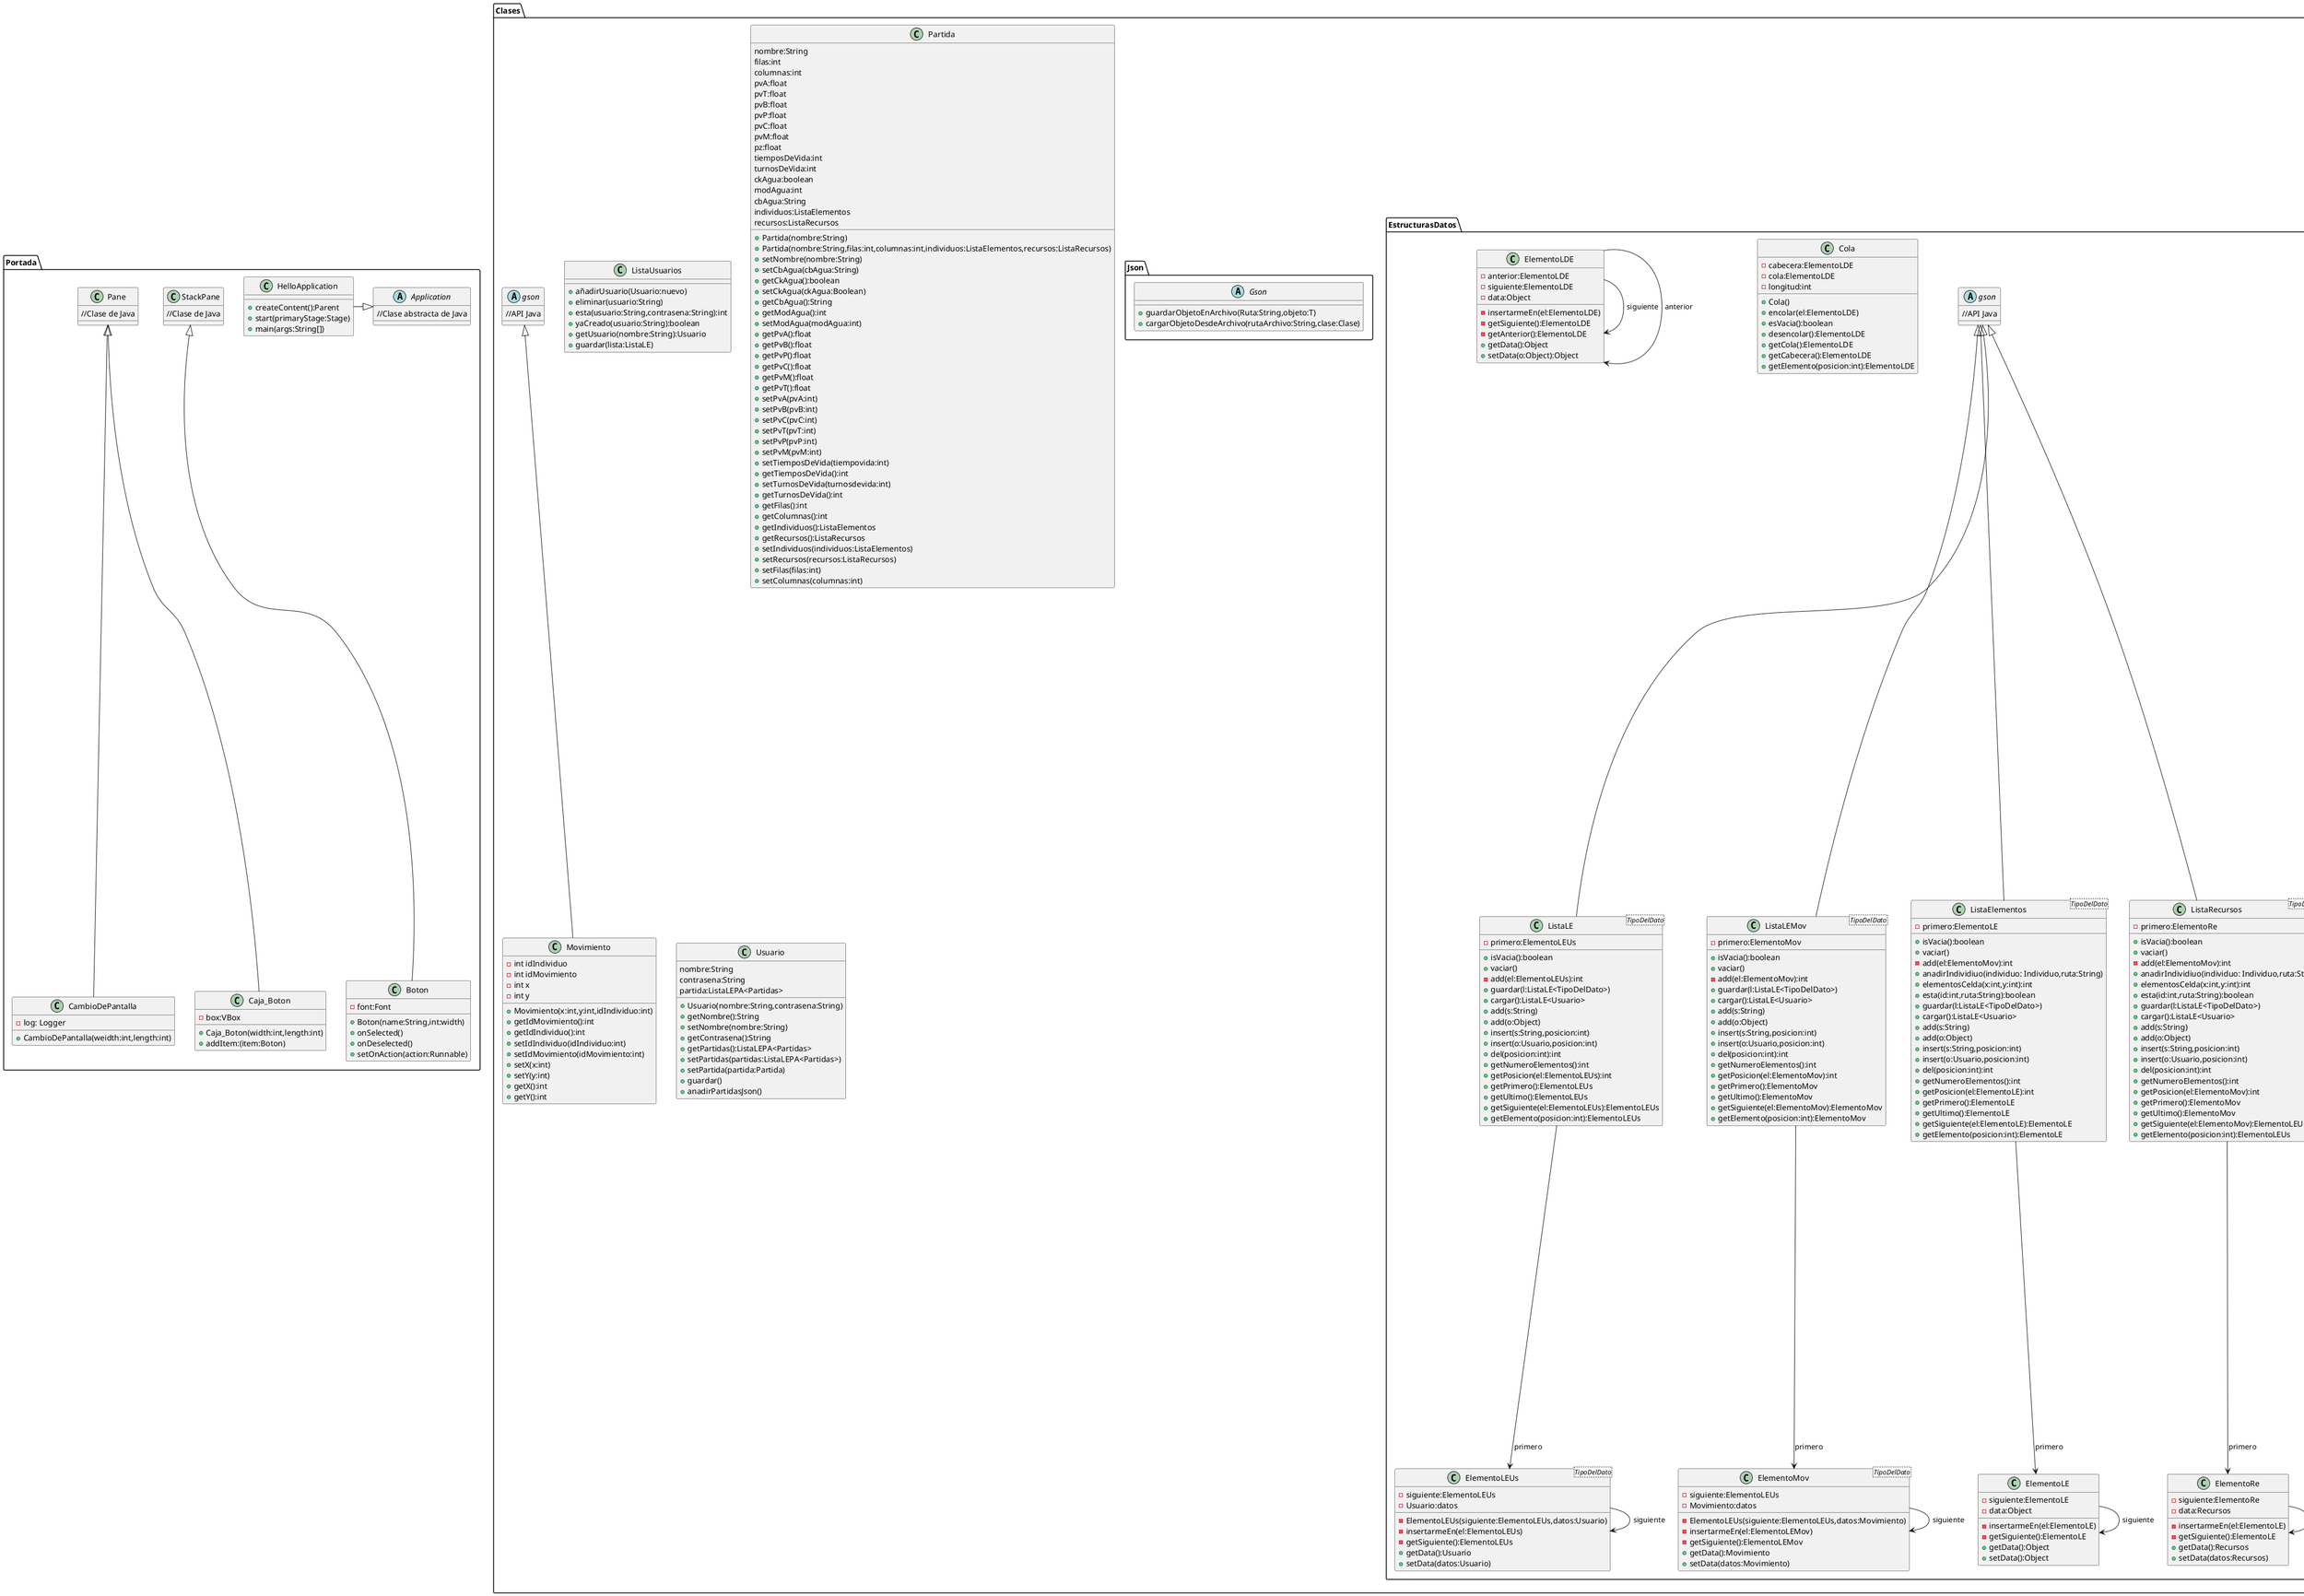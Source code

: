 @startuml
    folder Portada {
    class HelloApplication{
    +createContent():Parent
    +start(primaryStage:Stage)
    +main(args:String[])
    }
    HelloApplication-|> Application
    abstract class Application{
    //Clase abstracta de Java
    }
    class StackPane{
        //Clase de Java
        }
    class CambioDePantalla extends Pane{
    -log: Logger
    +CambioDePantalla(weidth:int,length:int)
    }
    class Pane{
    //Clase de Java
    }

    class Caja_Boton extends Pane{
        -box:VBox
        +Caja_Boton(width:int,length:int)
        +addItem:(item:Boton)
        }
    class Boton extends StackPane {
        -font:Font
            + Boton(name:String,int:width)
            +onSelected()
            +onDeselected()
            +setOnAction(action:Runnable)
        }
    }

    folder InicioSesionNP{
        interface Initializable{
        //Interfaz de Java
        }
        class InicioSesionControladorCP() implements Initializable{
        -textFieldNombre:TextField
        -textFielContraseña:PassWordField
        - model:InicioSesionPropertiesNP
        +onMiBotonRegistrarseClick()
        +setStage(s:Stage)
        +onMiBotonJugarClick()
        +updateGUIwithModel()
        +initialize(location:URL, resources:ResourceBundle)
        +loadUserData(parametrosData:InicioSesionPropertiesNP)
        }
        class InicioSesionModelNP{
        -usuario=" ":String
        -contrasena=" ":String
        +IniciosesionModelNP(nombre:String,contrasena:String)
        +IniciosesionModelNP()
        +getUsuario():String
        +setUsuario(usuario:String)
        +getContraseña():String
        +setContraseña(contrasena:String)
        }

        class InicioSesionPropertiesNP{
        -original:InicioSesionModelCP
        -nombre:StringProperty
        -contraseña:StringProperty

        +InicioSesionPropertiesNP(original:InicioSesionModelNP) {
        +commit()
        +rollback()
        +setOriginal(original:InicioSesionModelNP )
        +nombreProperty():Property<String>
        +contrasenaProperty():Property<String>
        }
        }
    folder InicioSesionCP{
    interface Initializable{
            //Interfaz de Java
            }
    class InicioSesionControladorCP implements Initializable{
    -textFieldNombre:TextField
    -textFielContraseña:PassWordField
    - model:InicioSesionPropertiesCP
    +onMiBotonRegistrarseClick()
    +setStage(s:Stage)
    +onMiBotonJugarClick()
    +updateGUIwithModel()
    +initialize(location:URL, resources:ResourceBundle)
    +loadUserData(parametrosData:InicioSesionPropertiesCP)
    }
    class InicioSesionModelCP{
    -usuario=" ":String
    -contrasena=" ":String
    +IniciosesionModelNP(nombre:String,contrasena:String)
    +IniciosesionModelCP()
    +getUsuario():String
    +setUsuario(usuario:String)
    +getContraseña():String
    +setContraseña(contrasena:String)}

    }
    class InicioSesionPropertiesCP{
    -original:InicioSesionModelCP
    -nombre:StringProperty
    -contraseña:StringProperty
    +InicioSesionPropertiesCP(original:InicioSesionModelCP) {
    +commit()
    +rollback()
    +setOriginal(original:InicioSesionModelCP )
    +nombreProperty():Property<String>
    +contrasenaProperty():Property<String>



    }
    }
    folder Registrarse{
    interface Initializable{
                //Interfaz de Java
                }
    class RegistrarseControlador implements Initializable{
    -textFieldNombre:TextField
    -textFielContraseña:PassWordField
    +initialize(location:URL, resources:ResourceBundle)
    +loadUserData(parametrosData:InicioSesionPropertiesCP)
    +onMiBotonGuardarClick()
    +updateGUIwithModel()
    +setStage(s:Stage)
    }
    class RegistrarseModelo{
    -usuario=" ":String
    -contrasena=" ":String
    +RegistrarseModelo(nombre:String,contrasena:String)
    +RegistrarseModelo()
    +getUsuario():String
    +setUsuario(usuario:String)
    +getContraseña():String
    +setContraseña(contrasena:String)
    }
    class RegistrarseProperties{
    -original:InicioSesionModelCP
    -nombre:StringProperty
    -contraseña:StringProperty
    +InicioSesionPropertiesCP(original:InicioSesionModelCP) {
    +commit()
    +rollback()
    +setOriginal(original:InicioSesionModelCP )
    +nombreProperty():Property<String>
    +contrasenaProperty():Property<String>
    }


    }
   package "Clases" {
       package "Elementos" {
       abstract class Elementos{
                      -x:int
                      -y:int
                      Elementos(x:int,y:int)
                      +getX():int
                      +getY():int
                      +setX(x:int)
                      +setY(y:int)
                      }
           package "Individuos" {


               class Individuos extends Elementos{
               -id:int
               -turnosdevida:int
               -probrep:int
               -probclon:int
               -tipo:String
               +Individuos(x:int, y:int, id:int, turnosvida:int, probrep:int,probclon:int) {
               +setTipo(tipo:String){
               +getId():int
               +setId(id:id)
               +getTurnosvida():int
               +setTurnosDeVida(turnosdevida:int)
               +getProbrep:int
               +setProbrep(probrep:int)
               +getProbclon:int
               +setProbclon(probclon:int)
               }
                class Avanzado extends Individuos {
                                  +Avanzado(x:int, y:int, id:int, turnosvida:int, probrep:int,probclon:int)
                }
                 class Normal extends Individuos {
                   +Normal(x:int, y:int, id:int, turnosvida:int, probrep:int,probclon:int)
                                }
                class Basico extends Individuos {
                   +Basico(x:int, y:int, id:int, turnosvida:int, probrep:int,probclon:int)
                               }
           }
           package "Recursos"{
           class Recursos{
           -x:int
           -y:int
           -tipo:String
           -Probabilidad_Z:int
           -Probabilidad_V:int
           +Recursos(x:int, y:int Probabilidad_Z:int, Probabilidad_V:int)
           +setTipo(tipo:String)
           +getX():int
           +setX(x:int)
           +getY():int
           +setY(y:int)
           +getProbabilidad_Z():int
           +getProbabilidad_V():int
           +setProbabilida_V(Probabilida_V:int)
           +setProbabilidad_Z(Probabilidad_Z:int)
           +getTipo():String
           +setTipo(tipo:String)
           }
           }





       }
       package "EstructurasDatos"{
       abstract class gson{
       //API Java
       }
       class Cola{
       -cabecera:ElementoLDE
       -cola:ElementoLDE
       -longitud:int
       +Cola()
       +encolar(el:ElementoLDE)
       +esVacia():boolean
       +desencolar():ElementoLDE
       +getCola():ElementoLDE
       +getCabecera():ElementoLDE
       +getElemento(posicion:int):ElementoLDE
       }
       class ElementoLDE {
           -anterior:ElementoLDE
           -siguiente:ElementoLDE
           -data:Object
           -insertarmeEn(el:ElementoLDE)
           -getSiguiente():ElementoLDE
           -getAnterior():ElementoLDE
           +getData():Object
           +setData(o:Object):Object
       }
       ElementoLDE --> ElementoLDE:siguiente
       ElementoLDE --> ElementoLDE:anterior

       class ElementoLEUs<TipoDelDato>  {
       -siguiente:ElementoLEUs
       -Usuario:datos
       -ElementoLEUs(siguiente:ElementoLEUs,datos:Usuario)
       -insertarmeEn(el:ElementoLEUs)
       -getSiguiente():ElementoLEUs
       +getData():Usuario
       +setData(datos:Usuario)
       }
       class ElementoMov<TipoDelDato>  {
              -siguiente:ElementoLEUs
              -Movimiento:datos
              -ElementoLEUs(siguiente:ElementoLEUs,datos:Movimiento)
              -insertarmeEn(el:ElementoLEMov)
              -getSiguiente():ElementoLEMov
              +getData():Movimiento
              +setData(datos:Movimiento)
              }
       class ListaLE<TipoDelDato> extends gson{
       -primero:ElementoLEUs
       +isVacia():boolean
       +vaciar()
       -add(el:ElementoLEUs):int
       +guardar(l:ListaLE<TipoDelDato>)
       +cargar():ListaLE<Usuario>
       +add(s:String)
       +add(o:Object)
       +insert(s:String,posicion:int)
       +insert(o:Usuario,posicion:int)
       +del(posicion:int):int
       +getNumeroElementos():int
       +getPosicion(el:ElementoLEUs):int
       +getPrimero():ElementoLEUs
       +getUltimo():ElementoLEUs
       +getSiguiente(el:ElementoLEUs):ElementoLEUs
       +getElemento(posicion:int):ElementoLEUs

       }

       ListaLE --> ElementoLEUs:primero
       ElementoLEUs --> ElementoLEUs:siguiente
       class ListaLEMov<TipoDelDato> extends gson{
              -primero:ElementoMov
              +isVacia():boolean
              +vaciar()
              -add(el:ElementoMov):int
              +guardar(l:ListaLE<TipoDelDato>)
              +cargar():ListaLE<Usuario>
              +add(s:String)
              +add(o:Object)
              +insert(s:String,posicion:int)
              +insert(o:Usuario,posicion:int)
              +del(posicion:int):int
              +getNumeroElementos():int
              +getPosicion(el:ElementoMov):int
              +getPrimero():ElementoMov
              +getUltimo():ElementoMov
              +getSiguiente(el:ElementoMov):ElementoMov
              +getElemento(posicion:int):ElementoMov

              }

              ListaLEMov --> ElementoMov:primero
              ElementoMov --> ElementoMov:siguiente

       class ListaElementos<TipoDelDato> extends gson{
                      -primero:ElementoLE
                      +isVacia():boolean
                      +vaciar()
                      -add(el:ElementoMov):int
                      +anadirIndividiuo(individuo: Individuo,ruta:String)
                      +elementosCelda(x:int,y:int):int
                      +esta(id:int,ruta:String):boolean
                      +guardar(l:ListaLE<TipoDelDato>)
                      +cargar():ListaLE<Usuario>
                      +add(s:String)
                      +add(o:Object)
                      +insert(s:String,posicion:int)
                      +insert(o:Usuario,posicion:int)
                      +del(posicion:int):int
                      +getNumeroElementos():int
                      +getPosicion(el:ElementoLE):int
                      +getPrimero():ElementoLE
                      +getUltimo():ElementoLE
                      +getSiguiente(el:ElementoLE):ElementoLE
                      +getElemento(posicion:int):ElementoLE
                      }
                      ListaElementos --> ElementoLE:primero
                      ElementoLE --> ElementoLE:siguiente
                      class ElementoLE {
                      -siguiente:ElementoLE
                      -data:Object
                      -insertarmeEn(el:ElementoLE)
                      -getSiguiente():ElementoLE
                      +getData():Object
                      +setData():Object
                      }
                       class ListaRecursos<TipoDelDato> extends gson{
                                            -primero:ElementoRe
                                            +isVacia():boolean
                                            +vaciar()
                                            -add(el:ElementoMov):int
                                            +anadirIndividiuo(individuo: Individuo,ruta:String)
                                            +elementosCelda(x:int,y:int):int
                                            +esta(id:int,ruta:String):boolean
                                            +guardar(l:ListaLE<TipoDelDato>)
                                            +cargar():ListaLE<Usuario>
                                            +add(s:String)
                                            +add(o:Object)
                                            +insert(s:String,posicion:int)
                                            +insert(o:Usuario,posicion:int)
                                            +del(posicion:int):int
                                            +getNumeroElementos():int
                                            +getPosicion(el:ElementoMov):int
                                            +getPrimero():ElementoMov
                                            +getUltimo():ElementoMov
                                            +getSiguiente(el:ElementoMov):ElementoLEUs
                                            +getElemento(posicion:int):ElementoLEUs
                                            }
                                            ListaRecursos --> ElementoRe:primero
                                            ElementoRe --> ElementoRe:siguiente


                       class ElementoRe{
                        -siguiente:ElementoRe
                        -data:Recursos
                        -insertarmeEn(el:ElementoLE)
                        -getSiguiente():ElementoLE
                        +getData():Recursos
                        +setData(datos:Recursos)
                         }

        }
   folder Json{
   abstract class Gson{
   +guardarObjetoEnArchivo(Ruta:String,objeto:T)
   +cargarObjetoDesdeArchivo(rutaArchivo:String,clase:Clase)
   }
   }
   class ListaUsuarios{
   +añadirUsuario(Usuario:nuevo)
   +eliminar(usuario:String)
   +esta(usuario:String,contrasena:String):int
   +yaCreado(usuario:String):boolean
   +getUsuario(nombre:String):Usuario
   +guardar(lista:ListaLE)
   }
   abstract class gson{
          //API Java
   }
   class Movimiento extends gson{
   -int idIndividuo
   -int idMovimiento
   -int x
   -int y
   +Movimiento(x:int,y:int,idIndividuo:int)
   +getIdMovimiento():int
   +getIdIndividuo():int
   +setIdIndividuo(idIndividuo:int)
   +setIdMovimiento(idMovimiento:int)
   +setX(x:int)
   +setY(y:int)
   +getX():int
   +getY():int
   }
   class Partida{

   nombre:String
   filas:int
   columnas:int
   pvA:float
   pvT:float
   pvB:float
   pvP:float
   pvC:float
   pvM:float
   pz:float
   tiemposDeVida:int
   turnosDeVida:int
   ckAgua:boolean
   modAgua:int
   cbAgua:String
   individuos:ListaElementos
   recursos:ListaRecursos

   +Partida(nombre:String)
   +Partida(nombre:String,filas:int,columnas:int,individuos:ListaElementos,recursos:ListaRecursos)
   +setNombre(nombre:String)
   +setCbAgua(cbAgua:String)
   +getCkAgua():boolean
   +setCkAgua(ckAgua:Boolean)
   +getCbAgua():String
   +getModAgua():int
   +setModAgua(modAgua:int)
   +getPvA():float
   +getPvB():float
   +getPvP():float
   +getPvC():float
   +getPvM():float
   +getPvT():float
   +setPvA(pvA:int)
   +setPvB(pvB:int)
   +setPvC(pvC:int)
   +setPvT(pvT:int)
   +setPvP(pvP:int)
   +setPvM(pvM:int)
   +setTiemposDeVida(tiempovida:int)
   +getTiemposDeVida():int
   +setTurnosDeVida(turnosdevida:int)
   +getTurnosDeVida():int
   +getFilas():int
   +getColumnas():int
   +getIndividuos():ListaElementos
   +getRecursos():ListaRecursos
   +setIndividuos(individuos:ListaElementos)
   +setRecursos(recursos:ListaRecursos)
   +setFilas(filas:int)
   +setColumnas(columnas:int)





   }
   class Usuario{
   nombre:String
   contrasena:String
   partida:ListaLEPA<Partidas>
   +Usuario(nombre:String,contrasena:String)
   +getNombre():String
   +setNombre(nombre:String)
   +getContrasena():String
   +getPartidas():ListaLEPA<Partidas>
   +setPartidas(partidas:ListaLEPA<Partidas>)
   +setPartida(partida:Partida)
   +guardar()
   +anadirPartidasJson()

   }
   }
   folder CargarPartida{
   folder EstructurasCargar{
   class ElementoLEPA<TipoDelDato>{
   -siguiente:ElementoLEPA
   -Partida:datos
   -ElementoLEPA(siguiente:ElementoLEPA,datos:Partida)
   -insertarmeEn(el:ElementoLEPA)
   -getSiguiente():ElementoLEPA
   +getData():Partida
   +setData(datos:Partida)
   }
   class ListaLEPA<TipoDelDato>{
   -primero:ElementoLEPA<TipoDelDato>

                                               +isVacia():boolean
                                               +vaciar()
                                               -add(el:ElementoMov)
                                               +esta(usuario:String,partida:String):boolean
                                               +add(el:ElementoLEPA)
                                               +add(obj:Partida)
                                               +insert(dato:Partida,posicion:int)
                                               +del(posicion:int):int
                                               +getNumeroElementos():int
                                               +getPosicion(el:ElementoMov):int
                                               +getPrimero():ElementoMov
                                               +getUltimo():ElementoMov
                                               +getSiguiente(el:ElementoMov):ElementoLEUs
                                               +getElemento(posicion:int):ElementoLEUs
                                               }
                                               ListaLEPA --> ElementoLEPA:primero
                                               ElementoLEPA--> ElementoLEPA:siguiente


   }

   class Borrar_Partida{
   +Borrar_Partida(u:Usuario,width:int,length:int)
   }
   class StackPane{
   //Clase de Java
   }
   class Pane{
   //Clase de Java
   }
   class Botones extends StackPane{
   -font:Font
   -text
   -selection
   -shadow
   +Botones(name:String,width:int)
   +onSelect()
   +onDeselected()
   +setOnAction(action:Runnable)
   }
   class CajasBotones extends Pane{
   -VBox:box
   +CajasBotones(weidth:int,length:int)
   +addItem(item:Botones)
   +setOnAction(action:Runnable)
   }
   }
   folder BucleControl{
   class Bucle{
   partida:Partida
   +Bucle(partida:Partida)
   +ejecutarMovimiento()
   +ejecutarMoviemientoI()
   +ejecutarMovimientoBasico(individuoGen:Individuo,partida:Partida)
   +ejecutarMovimientoINormal(individuoGen:Individuo,partida:Partida)
   +ejecutarMovimientoIAvanzado(individuoGen:Individuo,partida:Partida)
   +evaluarNuevoR(partida:Partida)
   +actualizarExistenciaI(individuos:ListaELementos)
   +evaluarClonacion(individuos:ListaELementos)
   +evaluarReproduccion(partida:Partida)
   +evaluarMejorasIR(individuos:ListaELementos,recursos:ListaRecursos)
   +actualizarExistenciaR(recuros:ListaRecursos)
   +actualizarTvidaI(individuos:ListaElementos)
   }
   }




    folder TableroDeJuego{
    folder Configuracion{
    class CambiarProbabilidadesControler{
    -probZ:Slider
    -probVA:Slider
    -probC:Slider
    -probVM:Slider
    -probVT:Slider
    -probVB:Slider
    -probVP:Slider
     stage:Stage
     partida:Partida
     +loaduserdata( p:Partida, usuario:String )
     +initialize(location:URL, resources:ResourceBundle )
     +setStage(stage:Stage )
     +onMybotonGuardar()

     +cambiopV()

     +cambiopz()
     }
      interface Initializable{
                 //Interfaz de Java
                 }
      class ConfiguracionModel{
      -filaIvd:String
      -columnaIvd:String
      -Identificador:String

        -pclonacion =0;
       - preproduccion =0;
        -filarec="";
        -columnarec="";
         -pvA=0:float
         -pVC=0:float
         -pvM=0:float
          -pvT=0:float
          -pvB=0:float
           -pvP=0:float
           -pz=0:float
          +getFilarec()

          +setFilarec(filarec:String )

          +getColumnarec()

          + setColumnarec(String columnarec)

          +getPvA() :float

          + setPvA( pvA:float)

          +getpVC() :float

          + setpVC(float pVC)

          +getPvM() :float

          +setPvM(float pvM)

          +getPvT():float

          +setPvT(float pvT)

          +getPvB() :float

          +setPvB(float pvB)

          + getPvP():float

          +setPvP(float pvP)

          +getPz():float

          +setPz(float pz)

          +getColumnaIvd():String





          +getIdentificador() :String



          +setIdentificador(String identificador)


          +getPreproduccion() :float

          +setPreproduccion(float preproduccion)


          +setColumnaIvd(String columnaIvd)


         +getFilaIndv() :String


          +setFilaIndv(String filaIndv) {


          +ConfiguracionModel()





          + getNumeroIndividuosAvanzados():String


          +getNumeroIndividuosNormales() :String



          + getPclonacion() :float

          +getProbabilidadreproduccion() :float





          +setNumeroIndividuosNormales(String numeroIndividuosNormales)


         +setPclonacion(float pclonacion)


          +setProbabilidadreproduccion(int probabilidadreproduccion)



          +setProbabilidadreproduccion(float v)
          }
          class ConfiguracionProperties{
           -filaIvd:String
                -columnaIvd:StringProperty
                -Identificador:StringProperty

                  -pclonacion:StringProperty
                 - preproduccion :StringProperty
                  -filarec:StringProperty
                  -columnarec:StringProperty
                   -pvA:FloatProperty
                   -pVC:FloatProperty
                   -pvM:FloatProperty
                    -pvT:FloatProperty
                    -pvB:FloatProperty
                     -pvP:FloatProperty
                     -pz:FloatProperty
                     +ConfiguracionProperties(ConfiguracionModel original)
                     +commit()
                     +rollback()
                     +setOriginal(ConfiguracionModel original)
                     +numeroIndividuosNormalesProperty():Property<String>
                     + filaIndvproperty():StringProperty
                     +  probabilidadReproduccionProperty() :FloatProperty

                     +getColumnaIvdproperty():StringProperty


                     +probabilidadClonacionProperty(): FloatProperty



                     +filasrecProperty():StringProperty
                     +ColumnasrecProperty():StringProperty
                     }



      }

     class ConfiguracionController implements Initializable{
      -usuario:String
         -thisstage:Stage

         -stagePadre:Stage
          -filaIndv:TextField
          -columnaIvd:TextField
        -Identificador:TextField

       -probabilidadReproduccion:Slider
        -probabilidadClonacion:Slider
         -filaRec:TextField
         -columnaRec:TextField
         partida:Partida
         root:Pane
         f:FlowPane
         g:GridPane
         box:Box
         p:Pane
     indyacreados:ListaELementos
     recyacreados  :ListaRecursos
     - model:ConfiguracionProperties
     + onMiBotonIniciarJuegoClick()
     +actualizar(ind:ListaELementos , rec:ListaRecursos )

     +añadir(recursos:ListaRecursos ,individuos:ListaELementos ,tab:GridPane )


     +onMibotonCrearIndividuoClick()
     +restablecerind()

     +restablecerrec()

     + actualizarpartida()

     + cambiarProbabilidadesclick()


     +onMiBotonCrearRecursoClick()

     +updateGUIwithModel()

     +loadUserData( parametrosData:ConfiguracionProperties,p:Partida ,root: Pane ,usuario:String )

     +initialize(location:URL , resources:ResourceBundle )


     +setThisstage(thisstage:Stage )

     +setStagePadre(stagePadre:Stage )


     }
     }



    class Tablero{
    +setTablero(filas:int,columnas:int):Parent
    }
    class Pane{
    //Clase Java
    }
    class StackPane{
    //Clase de Java
    }
    class Botones extends StackPane{
    -font:Font
    +Botones(width:int)
    +setOnAction(action:Runnable)
    }
    class Box extends Pane{
    -box:VBox
    +Box(width:int,length:int,fondo: String}







}


@enduml





